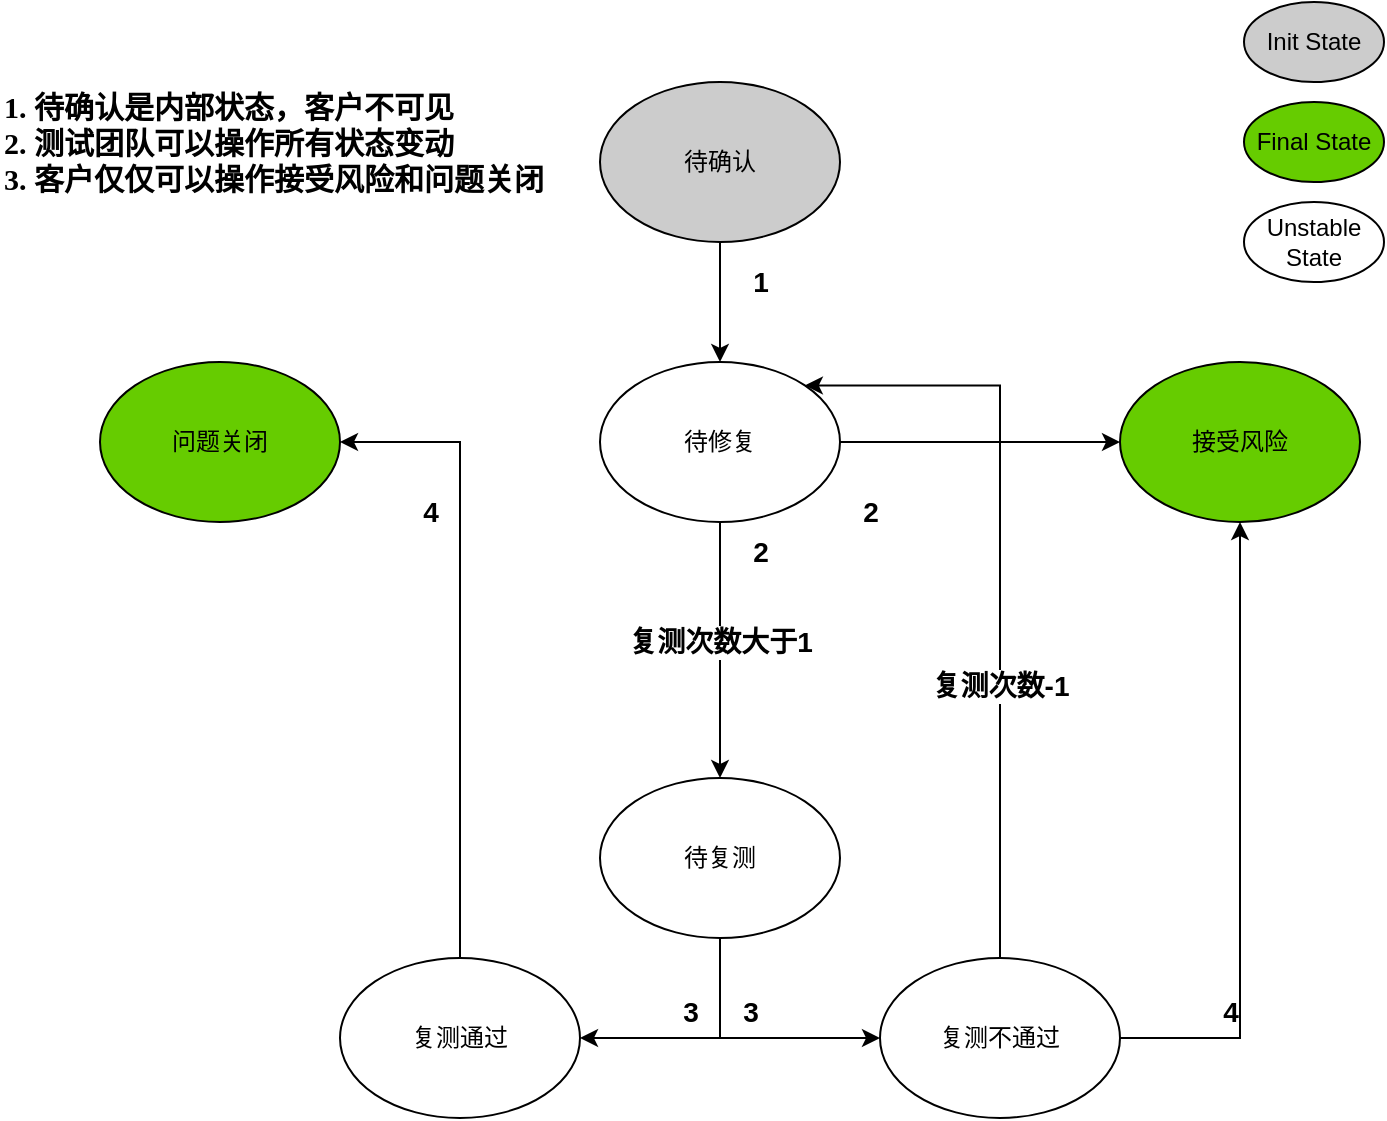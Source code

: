 <mxfile version="20.5.1" type="github">
  <diagram id="ysa-5UAIZGv6yvmk_Zik" name="Page-1">
    <mxGraphModel dx="1422" dy="762" grid="1" gridSize="10" guides="1" tooltips="1" connect="1" arrows="1" fold="1" page="1" pageScale="1" pageWidth="1169" pageHeight="827" background="#FFFFFF" math="0" shadow="0">
      <root>
        <mxCell id="0" />
        <mxCell id="1" parent="0" />
        <mxCell id="R5EZcz4ksub6QIZqY8Q5-1" value="待确认" style="ellipse;whiteSpace=wrap;html=1;fillColor=#CCCCCC;" parent="1" vertex="1">
          <mxGeometry x="500" y="180" width="120" height="80" as="geometry" />
        </mxCell>
        <mxCell id="R5EZcz4ksub6QIZqY8Q5-2" value="待修复" style="ellipse;whiteSpace=wrap;html=1;" parent="1" vertex="1">
          <mxGeometry x="500" y="320" width="120" height="80" as="geometry" />
        </mxCell>
        <mxCell id="R5EZcz4ksub6QIZqY8Q5-3" value="待复测" style="ellipse;whiteSpace=wrap;html=1;" parent="1" vertex="1">
          <mxGeometry x="500" y="528" width="120" height="80" as="geometry" />
        </mxCell>
        <mxCell id="R5EZcz4ksub6QIZqY8Q5-4" value="复测通过" style="ellipse;whiteSpace=wrap;html=1;" parent="1" vertex="1">
          <mxGeometry x="370" y="618" width="120" height="80" as="geometry" />
        </mxCell>
        <mxCell id="R5EZcz4ksub6QIZqY8Q5-5" value="复测不通过" style="ellipse;whiteSpace=wrap;html=1;" parent="1" vertex="1">
          <mxGeometry x="640" y="618" width="120" height="80" as="geometry" />
        </mxCell>
        <mxCell id="R5EZcz4ksub6QIZqY8Q5-6" value="接受风险" style="ellipse;whiteSpace=wrap;html=1;fillColor=#66CC00;" parent="1" vertex="1">
          <mxGeometry x="760" y="320" width="120" height="80" as="geometry" />
        </mxCell>
        <mxCell id="R5EZcz4ksub6QIZqY8Q5-7" value="问题关闭" style="ellipse;whiteSpace=wrap;html=1;fillColor=#66CC00;" parent="1" vertex="1">
          <mxGeometry x="250" y="320" width="120" height="80" as="geometry" />
        </mxCell>
        <mxCell id="R5EZcz4ksub6QIZqY8Q5-8" value="" style="endArrow=classic;html=1;rounded=0;exitX=0.5;exitY=1;exitDx=0;exitDy=0;entryX=0.5;entryY=0;entryDx=0;entryDy=0;" parent="1" source="R5EZcz4ksub6QIZqY8Q5-1" target="R5EZcz4ksub6QIZqY8Q5-2" edge="1">
          <mxGeometry width="50" height="50" relative="1" as="geometry">
            <mxPoint x="560" y="420" as="sourcePoint" />
            <mxPoint x="610" y="370" as="targetPoint" />
          </mxGeometry>
        </mxCell>
        <mxCell id="R5EZcz4ksub6QIZqY8Q5-9" value="" style="endArrow=classic;html=1;rounded=0;exitX=0.5;exitY=1;exitDx=0;exitDy=0;entryX=0.5;entryY=0;entryDx=0;entryDy=0;" parent="1" source="R5EZcz4ksub6QIZqY8Q5-2" target="R5EZcz4ksub6QIZqY8Q5-3" edge="1">
          <mxGeometry width="50" height="50" relative="1" as="geometry">
            <mxPoint x="560" y="420" as="sourcePoint" />
            <mxPoint x="610" y="370" as="targetPoint" />
          </mxGeometry>
        </mxCell>
        <mxCell id="R5EZcz4ksub6QIZqY8Q5-23" value="&lt;b&gt;&lt;font style=&quot;font-size: 14px;&quot;&gt;复测次数大于1&lt;/font&gt;&lt;/b&gt;" style="edgeLabel;html=1;align=center;verticalAlign=middle;resizable=0;points=[];" parent="R5EZcz4ksub6QIZqY8Q5-9" vertex="1" connectable="0">
          <mxGeometry x="-0.333" y="2" relative="1" as="geometry">
            <mxPoint x="-2" y="17" as="offset" />
          </mxGeometry>
        </mxCell>
        <mxCell id="R5EZcz4ksub6QIZqY8Q5-10" value="" style="endArrow=classic;html=1;rounded=0;exitX=0.5;exitY=1;exitDx=0;exitDy=0;entryX=1;entryY=0.5;entryDx=0;entryDy=0;edgeStyle=orthogonalEdgeStyle;" parent="1" source="R5EZcz4ksub6QIZqY8Q5-3" target="R5EZcz4ksub6QIZqY8Q5-4" edge="1">
          <mxGeometry width="50" height="50" relative="1" as="geometry">
            <mxPoint x="560" y="488" as="sourcePoint" />
            <mxPoint x="610" y="438" as="targetPoint" />
          </mxGeometry>
        </mxCell>
        <mxCell id="R5EZcz4ksub6QIZqY8Q5-11" value="" style="endArrow=classic;html=1;rounded=0;exitX=0.5;exitY=0;exitDx=0;exitDy=0;entryX=1;entryY=0.5;entryDx=0;entryDy=0;edgeStyle=orthogonalEdgeStyle;" parent="1" source="R5EZcz4ksub6QIZqY8Q5-4" target="R5EZcz4ksub6QIZqY8Q5-7" edge="1">
          <mxGeometry width="50" height="50" relative="1" as="geometry">
            <mxPoint x="560" y="520" as="sourcePoint" />
            <mxPoint x="610" y="470" as="targetPoint" />
          </mxGeometry>
        </mxCell>
        <mxCell id="R5EZcz4ksub6QIZqY8Q5-12" value="" style="endArrow=classic;html=1;rounded=0;entryX=0;entryY=0.5;entryDx=0;entryDy=0;exitX=0.5;exitY=1;exitDx=0;exitDy=0;edgeStyle=orthogonalEdgeStyle;" parent="1" source="R5EZcz4ksub6QIZqY8Q5-3" target="R5EZcz4ksub6QIZqY8Q5-5" edge="1">
          <mxGeometry width="50" height="50" relative="1" as="geometry">
            <mxPoint x="630" y="728" as="sourcePoint" />
            <mxPoint x="680" y="678" as="targetPoint" />
          </mxGeometry>
        </mxCell>
        <mxCell id="R5EZcz4ksub6QIZqY8Q5-14" value="" style="endArrow=classic;html=1;rounded=0;exitX=1;exitY=0.5;exitDx=0;exitDy=0;entryX=0.5;entryY=1;entryDx=0;entryDy=0;edgeStyle=orthogonalEdgeStyle;" parent="1" source="R5EZcz4ksub6QIZqY8Q5-5" target="R5EZcz4ksub6QIZqY8Q5-6" edge="1">
          <mxGeometry width="50" height="50" relative="1" as="geometry">
            <mxPoint x="1000" y="470" as="sourcePoint" />
            <mxPoint x="1050" y="420" as="targetPoint" />
          </mxGeometry>
        </mxCell>
        <mxCell id="R5EZcz4ksub6QIZqY8Q5-15" value="" style="endArrow=classic;html=1;rounded=0;entryX=1;entryY=0;entryDx=0;entryDy=0;exitX=0.5;exitY=0;exitDx=0;exitDy=0;edgeStyle=orthogonalEdgeStyle;elbow=vertical;" parent="1" source="R5EZcz4ksub6QIZqY8Q5-5" target="R5EZcz4ksub6QIZqY8Q5-2" edge="1">
          <mxGeometry width="50" height="50" relative="1" as="geometry">
            <mxPoint x="560" y="520" as="sourcePoint" />
            <mxPoint x="610" y="470" as="targetPoint" />
            <Array as="points">
              <mxPoint x="700" y="332" />
            </Array>
          </mxGeometry>
        </mxCell>
        <mxCell id="R5EZcz4ksub6QIZqY8Q5-24" value="&lt;b&gt;复测次数-1&lt;/b&gt;" style="edgeLabel;html=1;align=center;verticalAlign=middle;resizable=0;points=[];fontSize=14;" parent="R5EZcz4ksub6QIZqY8Q5-15" vertex="1" connectable="0">
          <mxGeometry x="-0.254" relative="1" as="geometry">
            <mxPoint y="7" as="offset" />
          </mxGeometry>
        </mxCell>
        <mxCell id="R5EZcz4ksub6QIZqY8Q5-16" value="" style="endArrow=classic;html=1;rounded=0;elbow=vertical;entryX=0;entryY=0.5;entryDx=0;entryDy=0;exitX=1;exitY=0.5;exitDx=0;exitDy=0;edgeStyle=orthogonalEdgeStyle;" parent="1" source="R5EZcz4ksub6QIZqY8Q5-2" target="R5EZcz4ksub6QIZqY8Q5-6" edge="1">
          <mxGeometry width="50" height="50" relative="1" as="geometry">
            <mxPoint x="640" y="420" as="sourcePoint" />
            <mxPoint x="610" y="470" as="targetPoint" />
          </mxGeometry>
        </mxCell>
        <mxCell id="R5EZcz4ksub6QIZqY8Q5-19" value="Unstable State" style="ellipse;whiteSpace=wrap;html=1;" parent="1" vertex="1">
          <mxGeometry x="822" y="240" width="70" height="40" as="geometry" />
        </mxCell>
        <mxCell id="R5EZcz4ksub6QIZqY8Q5-21" value="Final State" style="ellipse;whiteSpace=wrap;html=1;fillColor=#66CC00;" parent="1" vertex="1">
          <mxGeometry x="822" y="190" width="70" height="40" as="geometry" />
        </mxCell>
        <mxCell id="R5EZcz4ksub6QIZqY8Q5-22" value="Init State" style="ellipse;whiteSpace=wrap;html=1;fillColor=#CCCCCC;" parent="1" vertex="1">
          <mxGeometry x="822" y="140" width="70" height="40" as="geometry" />
        </mxCell>
        <mxCell id="R5EZcz4ksub6QIZqY8Q5-25" value="&lt;b&gt;1&lt;/b&gt;" style="text;html=1;align=center;verticalAlign=middle;resizable=0;points=[];autosize=1;strokeColor=none;fillColor=none;fontSize=14;" parent="1" vertex="1">
          <mxGeometry x="565" y="265" width="30" height="30" as="geometry" />
        </mxCell>
        <mxCell id="R5EZcz4ksub6QIZqY8Q5-26" value="&lt;b&gt;2&lt;/b&gt;" style="text;html=1;align=center;verticalAlign=middle;resizable=0;points=[];autosize=1;strokeColor=none;fillColor=none;fontSize=14;" parent="1" vertex="1">
          <mxGeometry x="565" y="400" width="30" height="30" as="geometry" />
        </mxCell>
        <mxCell id="R5EZcz4ksub6QIZqY8Q5-27" value="&lt;b&gt;2&lt;/b&gt;" style="text;html=1;align=center;verticalAlign=middle;resizable=0;points=[];autosize=1;strokeColor=none;fillColor=none;fontSize=14;" parent="1" vertex="1">
          <mxGeometry x="620" y="380" width="30" height="30" as="geometry" />
        </mxCell>
        <mxCell id="R5EZcz4ksub6QIZqY8Q5-29" value="&lt;b&gt;3&lt;/b&gt;" style="text;html=1;align=center;verticalAlign=middle;resizable=0;points=[];autosize=1;strokeColor=none;fillColor=none;fontSize=14;" parent="1" vertex="1">
          <mxGeometry x="560" y="630" width="30" height="30" as="geometry" />
        </mxCell>
        <mxCell id="R5EZcz4ksub6QIZqY8Q5-30" value="&lt;b&gt;4&lt;/b&gt;" style="text;html=1;align=center;verticalAlign=middle;resizable=0;points=[];autosize=1;strokeColor=none;fillColor=none;fontSize=14;" parent="1" vertex="1">
          <mxGeometry x="400" y="380" width="30" height="30" as="geometry" />
        </mxCell>
        <mxCell id="R5EZcz4ksub6QIZqY8Q5-31" value="&lt;b&gt;4&lt;/b&gt;" style="text;html=1;align=center;verticalAlign=middle;resizable=0;points=[];autosize=1;strokeColor=none;fillColor=none;fontSize=14;" parent="1" vertex="1">
          <mxGeometry x="800" y="630" width="30" height="30" as="geometry" />
        </mxCell>
        <mxCell id="R5EZcz4ksub6QIZqY8Q5-32" value="&lt;b&gt;3&lt;/b&gt;" style="text;html=1;align=center;verticalAlign=middle;resizable=0;points=[];autosize=1;strokeColor=none;fillColor=none;fontSize=14;" parent="1" vertex="1">
          <mxGeometry x="530" y="630" width="30" height="30" as="geometry" />
        </mxCell>
        <mxCell id="holnna0QpmAC-s_6KeYl-1" value="&lt;b style=&quot;font-size: 15px;&quot;&gt;&lt;font face=&quot;Georgia&quot;&gt;1. 待确认是内部状态，客户不可见&lt;br&gt;2. 测试团队可以操作所有状态变动&lt;br&gt;3. 客户仅仅可以操作接受风险和问题关闭&lt;/font&gt;&lt;/b&gt;" style="text;html=1;align=left;verticalAlign=middle;resizable=0;points=[];autosize=1;strokeColor=none;fillColor=none;" vertex="1" parent="1">
          <mxGeometry x="200" y="175" width="300" height="70" as="geometry" />
        </mxCell>
      </root>
    </mxGraphModel>
  </diagram>
</mxfile>
